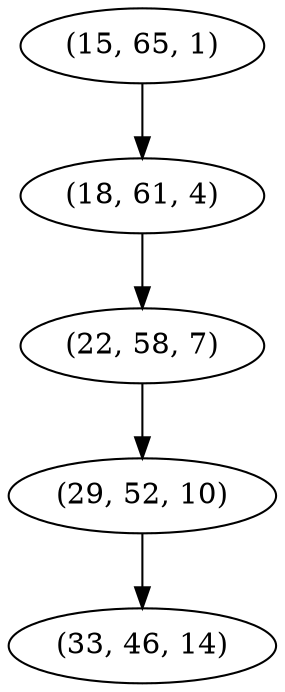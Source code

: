 digraph tree {
    "(15, 65, 1)";
    "(18, 61, 4)";
    "(22, 58, 7)";
    "(29, 52, 10)";
    "(33, 46, 14)";
    "(15, 65, 1)" -> "(18, 61, 4)";
    "(18, 61, 4)" -> "(22, 58, 7)";
    "(22, 58, 7)" -> "(29, 52, 10)";
    "(29, 52, 10)" -> "(33, 46, 14)";
}
